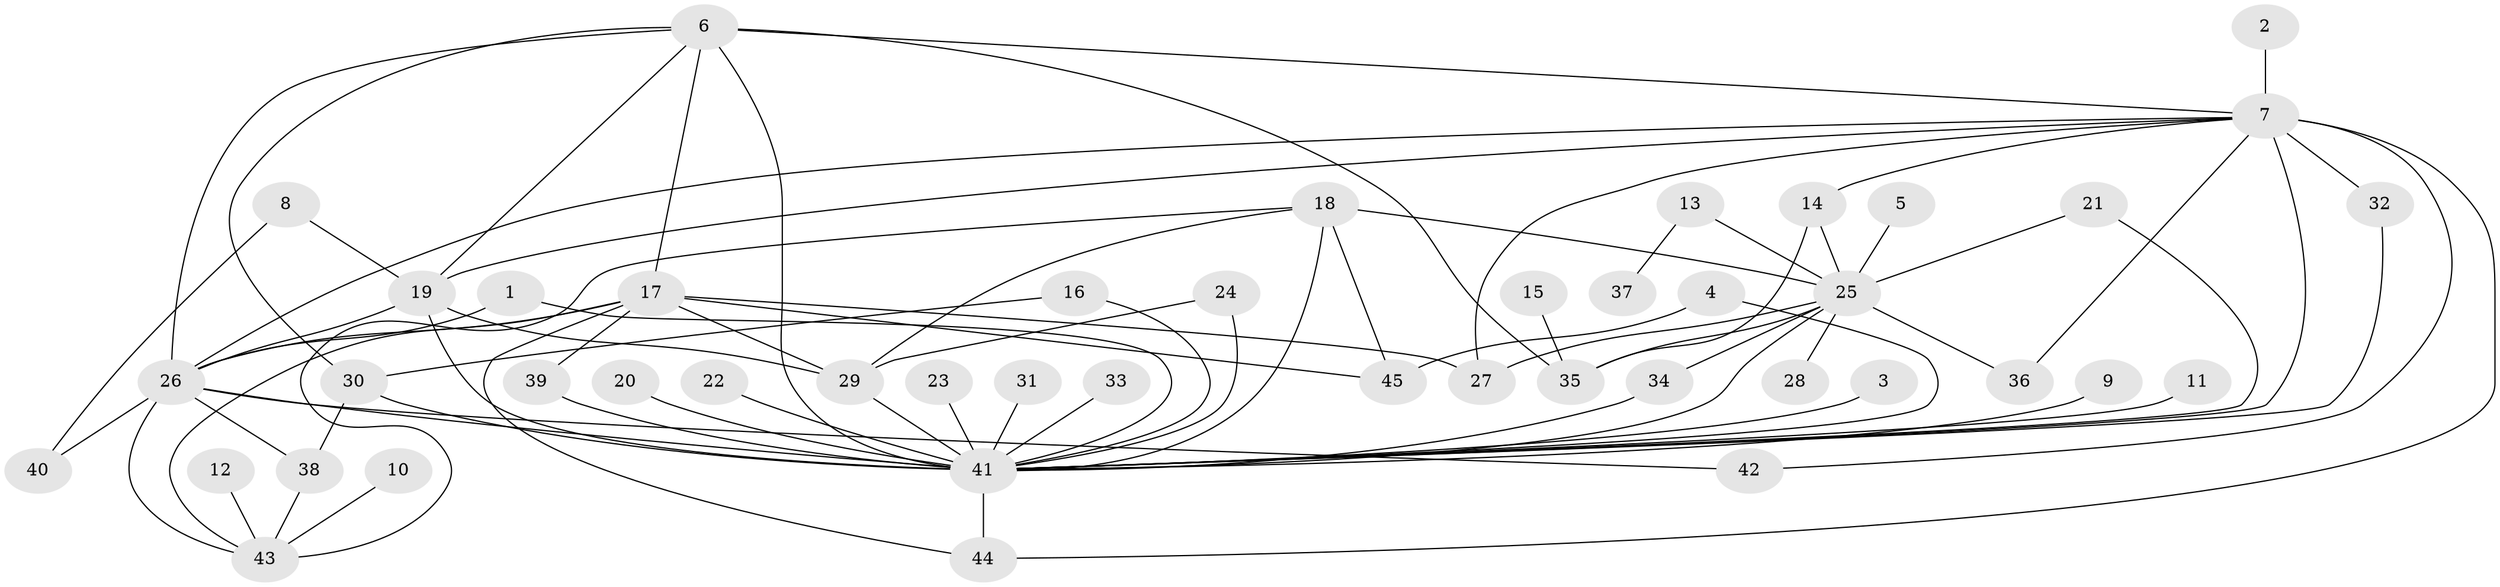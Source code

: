 // original degree distribution, {12: 0.022222222222222223, 14: 0.011111111111111112, 32: 0.011111111111111112, 2: 0.3111111111111111, 5: 0.044444444444444446, 13: 0.011111111111111112, 1: 0.37777777777777777, 4: 0.06666666666666667, 7: 0.022222222222222223, 3: 0.1, 10: 0.011111111111111112, 8: 0.011111111111111112}
// Generated by graph-tools (version 1.1) at 2025/01/03/09/25 03:01:37]
// undirected, 45 vertices, 79 edges
graph export_dot {
graph [start="1"]
  node [color=gray90,style=filled];
  1;
  2;
  3;
  4;
  5;
  6;
  7;
  8;
  9;
  10;
  11;
  12;
  13;
  14;
  15;
  16;
  17;
  18;
  19;
  20;
  21;
  22;
  23;
  24;
  25;
  26;
  27;
  28;
  29;
  30;
  31;
  32;
  33;
  34;
  35;
  36;
  37;
  38;
  39;
  40;
  41;
  42;
  43;
  44;
  45;
  1 -- 26 [weight=1.0];
  1 -- 41 [weight=1.0];
  2 -- 7 [weight=1.0];
  3 -- 41 [weight=1.0];
  4 -- 41 [weight=1.0];
  4 -- 45 [weight=1.0];
  5 -- 25 [weight=1.0];
  6 -- 7 [weight=1.0];
  6 -- 17 [weight=1.0];
  6 -- 19 [weight=1.0];
  6 -- 26 [weight=1.0];
  6 -- 30 [weight=1.0];
  6 -- 35 [weight=1.0];
  6 -- 41 [weight=2.0];
  7 -- 14 [weight=1.0];
  7 -- 19 [weight=1.0];
  7 -- 26 [weight=1.0];
  7 -- 27 [weight=1.0];
  7 -- 32 [weight=1.0];
  7 -- 36 [weight=1.0];
  7 -- 41 [weight=2.0];
  7 -- 42 [weight=1.0];
  7 -- 44 [weight=1.0];
  8 -- 19 [weight=1.0];
  8 -- 40 [weight=1.0];
  9 -- 41 [weight=1.0];
  10 -- 43 [weight=1.0];
  11 -- 41 [weight=1.0];
  12 -- 43 [weight=1.0];
  13 -- 25 [weight=1.0];
  13 -- 37 [weight=1.0];
  14 -- 25 [weight=1.0];
  14 -- 35 [weight=1.0];
  15 -- 35 [weight=1.0];
  16 -- 30 [weight=1.0];
  16 -- 41 [weight=1.0];
  17 -- 26 [weight=1.0];
  17 -- 27 [weight=1.0];
  17 -- 29 [weight=1.0];
  17 -- 39 [weight=1.0];
  17 -- 43 [weight=1.0];
  17 -- 44 [weight=1.0];
  17 -- 45 [weight=1.0];
  18 -- 25 [weight=1.0];
  18 -- 29 [weight=1.0];
  18 -- 41 [weight=1.0];
  18 -- 43 [weight=1.0];
  18 -- 45 [weight=1.0];
  19 -- 26 [weight=1.0];
  19 -- 29 [weight=1.0];
  19 -- 41 [weight=3.0];
  20 -- 41 [weight=1.0];
  21 -- 25 [weight=1.0];
  21 -- 41 [weight=1.0];
  22 -- 41 [weight=2.0];
  23 -- 41 [weight=1.0];
  24 -- 29 [weight=1.0];
  24 -- 41 [weight=1.0];
  25 -- 27 [weight=1.0];
  25 -- 28 [weight=1.0];
  25 -- 34 [weight=1.0];
  25 -- 35 [weight=1.0];
  25 -- 36 [weight=1.0];
  25 -- 41 [weight=1.0];
  26 -- 38 [weight=1.0];
  26 -- 40 [weight=1.0];
  26 -- 41 [weight=1.0];
  26 -- 42 [weight=1.0];
  26 -- 43 [weight=1.0];
  29 -- 41 [weight=2.0];
  30 -- 38 [weight=1.0];
  30 -- 41 [weight=2.0];
  31 -- 41 [weight=1.0];
  32 -- 41 [weight=1.0];
  33 -- 41 [weight=1.0];
  34 -- 41 [weight=1.0];
  38 -- 43 [weight=1.0];
  39 -- 41 [weight=2.0];
  41 -- 44 [weight=2.0];
}
